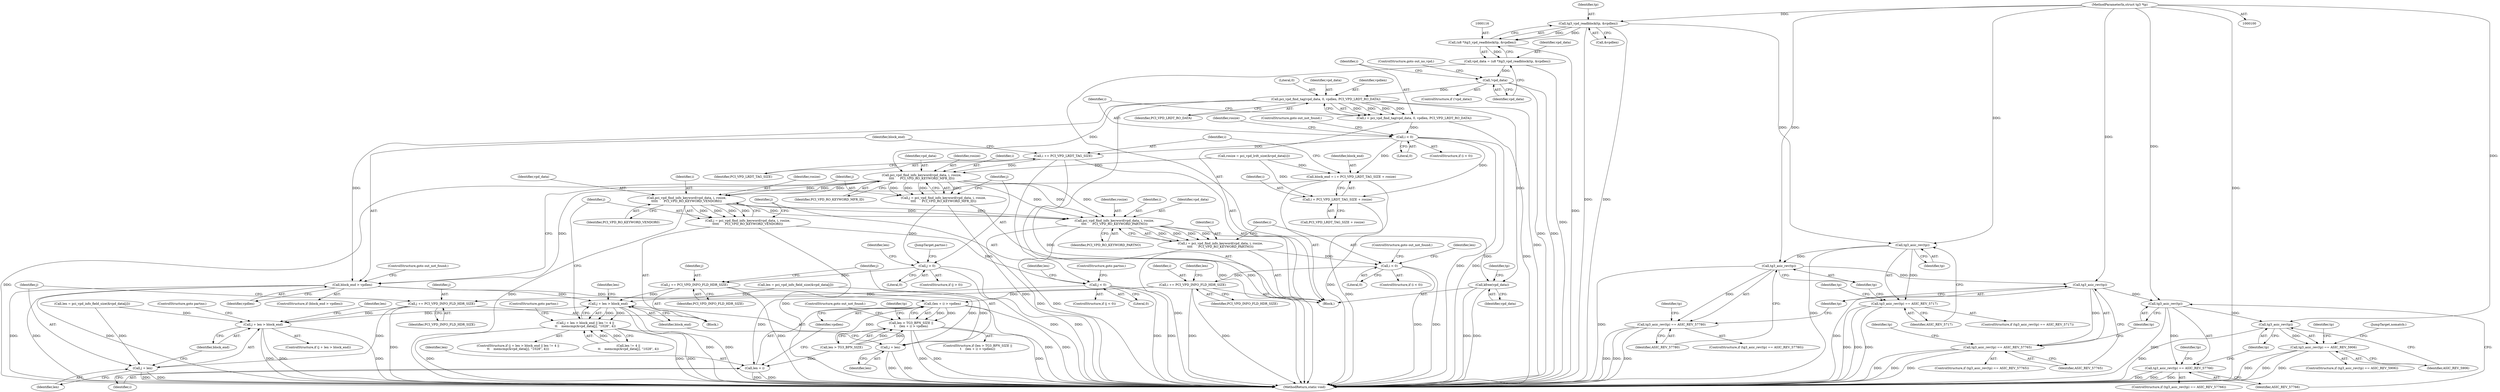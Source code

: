 digraph "0_linux_715230a44310a8cf66fbfb5a46f9a62a9b2de424@API" {
"1000117" [label="(Call,tg3_vpd_readblock(tp, &vpdlen))"];
"1000101" [label="(MethodParameterIn,struct tg3 *tp)"];
"1000115" [label="(Call,(u8 *)tg3_vpd_readblock(tp, &vpdlen))"];
"1000113" [label="(Call,vpd_data = (u8 *)tg3_vpd_readblock(tp, &vpdlen))"];
"1000122" [label="(Call,!vpd_data)"];
"1000127" [label="(Call,pci_vpd_find_tag(vpd_data, 0, vpdlen, PCI_VPD_LRDT_RO_DATA))"];
"1000125" [label="(Call,i = pci_vpd_find_tag(vpd_data, 0, vpdlen, PCI_VPD_LRDT_RO_DATA))"];
"1000133" [label="(Call,i < 0)"];
"1000144" [label="(Call,block_end = i + PCI_VPD_LRDT_TAG_SIZE + rosize)"];
"1000155" [label="(Call,block_end > vpdlen)"];
"1000183" [label="(Call,j + len > block_end)"];
"1000182" [label="(Call,j + len > block_end || len != 4 ||\n\t\t    memcmp(&vpd_data[j], \"1028\", 4))"];
"1000223" [label="(Call,j + len > block_end)"];
"1000295" [label="(Call,(len + i) > vpdlen)"];
"1000291" [label="(Call,len > TG3_BPN_SIZE ||\n\t    (len + i) > vpdlen)"];
"1000146" [label="(Call,i + PCI_VPD_LRDT_TAG_SIZE + rosize)"];
"1000151" [label="(Call,i += PCI_VPD_LRDT_TAG_SIZE)"];
"1000161" [label="(Call,pci_vpd_find_info_keyword(vpd_data, i, rosize,\n\t\t\t\t      PCI_VPD_RO_KEYWORD_MFR_ID))"];
"1000159" [label="(Call,j = pci_vpd_find_info_keyword(vpd_data, i, rosize,\n\t\t\t\t      PCI_VPD_RO_KEYWORD_MFR_ID))"];
"1000167" [label="(Call,j > 0)"];
"1000178" [label="(Call,j += PCI_VPD_INFO_FLD_HDR_SIZE)"];
"1000184" [label="(Call,j + len)"];
"1000202" [label="(Call,pci_vpd_find_info_keyword(vpd_data, i, rosize,\n\t\t\t\t\t      PCI_VPD_RO_KEYWORD_VENDOR0))"];
"1000200" [label="(Call,j = pci_vpd_find_info_keyword(vpd_data, i, rosize,\n\t\t\t\t\t      PCI_VPD_RO_KEYWORD_VENDOR0))"];
"1000208" [label="(Call,j < 0)"];
"1000219" [label="(Call,j += PCI_VPD_INFO_FLD_HDR_SIZE)"];
"1000224" [label="(Call,j + len)"];
"1000270" [label="(Call,pci_vpd_find_info_keyword(vpd_data, i, rosize,\n\t\t\t\t      PCI_VPD_RO_KEYWORD_PARTNO))"];
"1000268" [label="(Call,i = pci_vpd_find_info_keyword(vpd_data, i, rosize,\n\t\t\t\t      PCI_VPD_RO_KEYWORD_PARTNO))"];
"1000276" [label="(Call,i < 0)"];
"1000287" [label="(Call,i += PCI_VPD_INFO_FLD_HDR_SIZE)"];
"1000296" [label="(Call,len + i)"];
"1000311" [label="(Call,kfree(vpd_data))"];
"1000323" [label="(Call,tg3_asic_rev(tp))"];
"1000322" [label="(Call,tg3_asic_rev(tp) == ASIC_REV_5717)"];
"1000367" [label="(Call,tg3_asic_rev(tp))"];
"1000366" [label="(Call,tg3_asic_rev(tp) == ASIC_REV_57780)"];
"1000431" [label="(Call,tg3_asic_rev(tp))"];
"1000430" [label="(Call,tg3_asic_rev(tp) == ASIC_REV_57765)"];
"1000523" [label="(Call,tg3_asic_rev(tp))"];
"1000522" [label="(Call,tg3_asic_rev(tp) == ASIC_REV_57766)"];
"1000587" [label="(Call,tg3_asic_rev(tp))"];
"1000586" [label="(Call,tg3_asic_rev(tp) == ASIC_REV_5906)"];
"1000204" [label="(Identifier,i)"];
"1000161" [label="(Call,pci_vpd_find_info_keyword(vpd_data, i, rosize,\n\t\t\t\t      PCI_VPD_RO_KEYWORD_MFR_ID))"];
"1000118" [label="(Identifier,tp)"];
"1000170" [label="(Block,)"];
"1000296" [label="(Call,len + i)"];
"1000153" [label="(Identifier,PCI_VPD_LRDT_TAG_SIZE)"];
"1000180" [label="(Identifier,PCI_VPD_INFO_FLD_HDR_SIZE)"];
"1000297" [label="(Identifier,len)"];
"1000323" [label="(Call,tg3_asic_rev(tp))"];
"1000316" [label="(Identifier,tp)"];
"1000146" [label="(Call,i + PCI_VPD_LRDT_TAG_SIZE + rosize)"];
"1000144" [label="(Call,block_end = i + PCI_VPD_LRDT_TAG_SIZE + rosize)"];
"1000228" [label="(ControlStructure,goto partno;)"];
"1000145" [label="(Identifier,block_end)"];
"1000154" [label="(ControlStructure,if (block_end > vpdlen))"];
"1000190" [label="(Identifier,len)"];
"1000181" [label="(ControlStructure,if (j + len > block_end || len != 4 ||\n\t\t    memcmp(&vpd_data[j], \"1028\", 4)))"];
"1000151" [label="(Call,i += PCI_VPD_LRDT_TAG_SIZE)"];
"1000523" [label="(Call,tg3_asic_rev(tp))"];
"1000126" [label="(Identifier,i)"];
"1000119" [label="(Call,&vpdlen)"];
"1000375" [label="(Identifier,tp)"];
"1000299" [label="(Identifier,vpdlen)"];
"1000147" [label="(Identifier,i)"];
"1000278" [label="(Literal,0)"];
"1000121" [label="(ControlStructure,if (!vpd_data))"];
"1000206" [label="(Identifier,PCI_VPD_RO_KEYWORD_VENDOR0)"];
"1000132" [label="(ControlStructure,if (i < 0))"];
"1000369" [label="(Identifier,ASIC_REV_57780)"];
"1000429" [label="(ControlStructure,if (tg3_asic_rev(tp) == ASIC_REV_57765))"];
"1000133" [label="(Call,i < 0)"];
"1000102" [label="(Block,)"];
"1000524" [label="(Identifier,tp)"];
"1000521" [label="(ControlStructure,if (tg3_asic_rev(tp) == ASIC_REV_57766))"];
"1000213" [label="(Identifier,len)"];
"1000137" [label="(Call,rosize = pci_vpd_lrdt_size(&vpd_data[i]))"];
"1000227" [label="(Identifier,block_end)"];
"1000311" [label="(Call,kfree(vpd_data))"];
"1000165" [label="(Identifier,PCI_VPD_RO_KEYWORD_MFR_ID)"];
"1000159" [label="(Call,j = pci_vpd_find_info_keyword(vpd_data, i, rosize,\n\t\t\t\t      PCI_VPD_RO_KEYWORD_MFR_ID))"];
"1000183" [label="(Call,j + len > block_end)"];
"1000270" [label="(Call,pci_vpd_find_info_keyword(vpd_data, i, rosize,\n\t\t\t\t      PCI_VPD_RO_KEYWORD_PARTNO))"];
"1000202" [label="(Call,pci_vpd_find_info_keyword(vpd_data, i, rosize,\n\t\t\t\t\t      PCI_VPD_RO_KEYWORD_VENDOR0))"];
"1000367" [label="(Call,tg3_asic_rev(tp))"];
"1000291" [label="(Call,len > TG3_BPN_SIZE ||\n\t    (len + i) > vpdlen)"];
"1000219" [label="(Call,j += PCI_VPD_INFO_FLD_HDR_SIZE)"];
"1000431" [label="(Call,tg3_asic_rev(tp))"];
"1000289" [label="(Identifier,PCI_VPD_INFO_FLD_HDR_SIZE)"];
"1000430" [label="(Call,tg3_asic_rev(tp) == ASIC_REV_57765)"];
"1000156" [label="(Identifier,block_end)"];
"1000365" [label="(ControlStructure,if (tg3_asic_rev(tp) == ASIC_REV_57780))"];
"1000127" [label="(Call,pci_vpd_find_tag(vpd_data, 0, vpdlen, PCI_VPD_LRDT_RO_DATA))"];
"1000293" [label="(Identifier,len)"];
"1000224" [label="(Call,j + len)"];
"1000267" [label="(JumpTarget,partno:)"];
"1000207" [label="(ControlStructure,if (j < 0))"];
"1000522" [label="(Call,tg3_asic_rev(tp) == ASIC_REV_57766)"];
"1000277" [label="(Identifier,i)"];
"1000167" [label="(Call,j > 0)"];
"1000188" [label="(Call,len != 4 ||\n\t\t    memcmp(&vpd_data[j], \"1028\", 4))"];
"1000295" [label="(Call,(len + i) > vpdlen)"];
"1000593" [label="(Identifier,tp)"];
"1000124" [label="(ControlStructure,goto out_no_vpd;)"];
"1000199" [label="(ControlStructure,goto partno;)"];
"1000226" [label="(Identifier,len)"];
"1000185" [label="(Identifier,j)"];
"1000325" [label="(Identifier,ASIC_REV_5717)"];
"1000531" [label="(Identifier,tp)"];
"1000332" [label="(Identifier,tp)"];
"1000208" [label="(Call,j < 0)"];
"1000171" [label="(Call,len = pci_vpd_info_field_size(&vpd_data[j]))"];
"1000290" [label="(ControlStructure,if (len > TG3_BPN_SIZE ||\n\t    (len + i) > vpdlen))"];
"1000101" [label="(MethodParameterIn,struct tg3 *tp)"];
"1000585" [label="(ControlStructure,if (tg3_asic_rev(tp) == ASIC_REV_5906))"];
"1000166" [label="(ControlStructure,if (j > 0))"];
"1000212" [label="(Call,len = pci_vpd_info_field_size(&vpd_data[j]))"];
"1000225" [label="(Identifier,j)"];
"1000125" [label="(Call,i = pci_vpd_find_tag(vpd_data, 0, vpdlen, PCI_VPD_LRDT_RO_DATA))"];
"1000439" [label="(Identifier,tp)"];
"1000160" [label="(Identifier,j)"];
"1000182" [label="(Call,j + len > block_end || len != 4 ||\n\t\t    memcmp(&vpd_data[j], \"1028\", 4))"];
"1000223" [label="(Call,j + len > block_end)"];
"1000303" [label="(Identifier,tp)"];
"1000122" [label="(Call,!vpd_data)"];
"1000279" [label="(ControlStructure,goto out_not_found;)"];
"1000179" [label="(Identifier,j)"];
"1000433" [label="(Identifier,ASIC_REV_57765)"];
"1000312" [label="(Identifier,vpd_data)"];
"1000205" [label="(Identifier,rosize)"];
"1000221" [label="(Identifier,PCI_VPD_INFO_FLD_HDR_SIZE)"];
"1000129" [label="(Literal,0)"];
"1000281" [label="(Identifier,len)"];
"1000187" [label="(Identifier,block_end)"];
"1000588" [label="(Identifier,tp)"];
"1000148" [label="(Call,PCI_VPD_LRDT_TAG_SIZE + rosize)"];
"1000184" [label="(Call,j + len)"];
"1000113" [label="(Call,vpd_data = (u8 *)tg3_vpd_readblock(tp, &vpdlen))"];
"1000231" [label="(Identifier,len)"];
"1000162" [label="(Identifier,vpd_data)"];
"1000117" [label="(Call,tg3_vpd_readblock(tp, &vpdlen))"];
"1000211" [label="(ControlStructure,goto partno;)"];
"1000288" [label="(Identifier,i)"];
"1000169" [label="(Literal,0)"];
"1000368" [label="(Identifier,tp)"];
"1000115" [label="(Call,(u8 *)tg3_vpd_readblock(tp, &vpdlen))"];
"1000321" [label="(ControlStructure,if (tg3_asic_rev(tp) == ASIC_REV_5717))"];
"1000587" [label="(Call,tg3_asic_rev(tp))"];
"1000598" [label="(JumpTarget,nomatch:)"];
"1000128" [label="(Identifier,vpd_data)"];
"1000268" [label="(Call,i = pci_vpd_find_info_keyword(vpd_data, i, rosize,\n\t\t\t\t      PCI_VPD_RO_KEYWORD_PARTNO))"];
"1000322" [label="(Call,tg3_asic_rev(tp) == ASIC_REV_5717)"];
"1000186" [label="(Identifier,len)"];
"1000274" [label="(Identifier,PCI_VPD_RO_KEYWORD_PARTNO)"];
"1000135" [label="(Literal,0)"];
"1000164" [label="(Identifier,rosize)"];
"1000138" [label="(Identifier,rosize)"];
"1000210" [label="(Literal,0)"];
"1000275" [label="(ControlStructure,if (i < 0))"];
"1000155" [label="(Call,block_end > vpdlen)"];
"1000273" [label="(Identifier,rosize)"];
"1000203" [label="(Identifier,vpd_data)"];
"1000366" [label="(Call,tg3_asic_rev(tp) == ASIC_REV_57780)"];
"1000201" [label="(Identifier,j)"];
"1000163" [label="(Identifier,i)"];
"1000586" [label="(Call,tg3_asic_rev(tp) == ASIC_REV_5906)"];
"1000157" [label="(Identifier,vpdlen)"];
"1000123" [label="(Identifier,vpd_data)"];
"1000272" [label="(Identifier,i)"];
"1000136" [label="(ControlStructure,goto out_not_found;)"];
"1000300" [label="(ControlStructure,goto out_not_found;)"];
"1000271" [label="(Identifier,vpd_data)"];
"1000114" [label="(Identifier,vpd_data)"];
"1000220" [label="(Identifier,j)"];
"1000269" [label="(Identifier,i)"];
"1000287" [label="(Call,i += PCI_VPD_INFO_FLD_HDR_SIZE)"];
"1000158" [label="(ControlStructure,goto out_not_found;)"];
"1000298" [label="(Identifier,i)"];
"1000200" [label="(Call,j = pci_vpd_find_info_keyword(vpd_data, i, rosize,\n\t\t\t\t\t      PCI_VPD_RO_KEYWORD_VENDOR0))"];
"1000152" [label="(Identifier,i)"];
"1000209" [label="(Identifier,j)"];
"1000292" [label="(Call,len > TG3_BPN_SIZE)"];
"1000525" [label="(Identifier,ASIC_REV_57766)"];
"1000178" [label="(Call,j += PCI_VPD_INFO_FLD_HDR_SIZE)"];
"1000324" [label="(Identifier,tp)"];
"1000130" [label="(Identifier,vpdlen)"];
"1000134" [label="(Identifier,i)"];
"1000276" [label="(Call,i < 0)"];
"1000604" [label="(MethodReturn,static void)"];
"1000432" [label="(Identifier,tp)"];
"1000168" [label="(Identifier,j)"];
"1000589" [label="(Identifier,ASIC_REV_5906)"];
"1000172" [label="(Identifier,len)"];
"1000222" [label="(ControlStructure,if (j + len > block_end))"];
"1000131" [label="(Identifier,PCI_VPD_LRDT_RO_DATA)"];
"1000117" -> "1000115"  [label="AST: "];
"1000117" -> "1000119"  [label="CFG: "];
"1000118" -> "1000117"  [label="AST: "];
"1000119" -> "1000117"  [label="AST: "];
"1000115" -> "1000117"  [label="CFG: "];
"1000117" -> "1000604"  [label="DDG: "];
"1000117" -> "1000604"  [label="DDG: "];
"1000117" -> "1000115"  [label="DDG: "];
"1000117" -> "1000115"  [label="DDG: "];
"1000101" -> "1000117"  [label="DDG: "];
"1000117" -> "1000323"  [label="DDG: "];
"1000101" -> "1000100"  [label="AST: "];
"1000101" -> "1000604"  [label="DDG: "];
"1000101" -> "1000323"  [label="DDG: "];
"1000101" -> "1000367"  [label="DDG: "];
"1000101" -> "1000431"  [label="DDG: "];
"1000101" -> "1000523"  [label="DDG: "];
"1000101" -> "1000587"  [label="DDG: "];
"1000115" -> "1000113"  [label="AST: "];
"1000116" -> "1000115"  [label="AST: "];
"1000113" -> "1000115"  [label="CFG: "];
"1000115" -> "1000604"  [label="DDG: "];
"1000115" -> "1000113"  [label="DDG: "];
"1000113" -> "1000102"  [label="AST: "];
"1000114" -> "1000113"  [label="AST: "];
"1000123" -> "1000113"  [label="CFG: "];
"1000113" -> "1000604"  [label="DDG: "];
"1000113" -> "1000122"  [label="DDG: "];
"1000122" -> "1000121"  [label="AST: "];
"1000122" -> "1000123"  [label="CFG: "];
"1000123" -> "1000122"  [label="AST: "];
"1000124" -> "1000122"  [label="CFG: "];
"1000126" -> "1000122"  [label="CFG: "];
"1000122" -> "1000604"  [label="DDG: "];
"1000122" -> "1000604"  [label="DDG: "];
"1000122" -> "1000127"  [label="DDG: "];
"1000127" -> "1000125"  [label="AST: "];
"1000127" -> "1000131"  [label="CFG: "];
"1000128" -> "1000127"  [label="AST: "];
"1000129" -> "1000127"  [label="AST: "];
"1000130" -> "1000127"  [label="AST: "];
"1000131" -> "1000127"  [label="AST: "];
"1000125" -> "1000127"  [label="CFG: "];
"1000127" -> "1000604"  [label="DDG: "];
"1000127" -> "1000604"  [label="DDG: "];
"1000127" -> "1000125"  [label="DDG: "];
"1000127" -> "1000125"  [label="DDG: "];
"1000127" -> "1000125"  [label="DDG: "];
"1000127" -> "1000125"  [label="DDG: "];
"1000127" -> "1000155"  [label="DDG: "];
"1000127" -> "1000161"  [label="DDG: "];
"1000127" -> "1000311"  [label="DDG: "];
"1000125" -> "1000102"  [label="AST: "];
"1000126" -> "1000125"  [label="AST: "];
"1000134" -> "1000125"  [label="CFG: "];
"1000125" -> "1000604"  [label="DDG: "];
"1000125" -> "1000133"  [label="DDG: "];
"1000133" -> "1000132"  [label="AST: "];
"1000133" -> "1000135"  [label="CFG: "];
"1000134" -> "1000133"  [label="AST: "];
"1000135" -> "1000133"  [label="AST: "];
"1000136" -> "1000133"  [label="CFG: "];
"1000138" -> "1000133"  [label="CFG: "];
"1000133" -> "1000604"  [label="DDG: "];
"1000133" -> "1000604"  [label="DDG: "];
"1000133" -> "1000144"  [label="DDG: "];
"1000133" -> "1000146"  [label="DDG: "];
"1000133" -> "1000151"  [label="DDG: "];
"1000144" -> "1000102"  [label="AST: "];
"1000144" -> "1000146"  [label="CFG: "];
"1000145" -> "1000144"  [label="AST: "];
"1000146" -> "1000144"  [label="AST: "];
"1000152" -> "1000144"  [label="CFG: "];
"1000144" -> "1000604"  [label="DDG: "];
"1000137" -> "1000144"  [label="DDG: "];
"1000144" -> "1000155"  [label="DDG: "];
"1000155" -> "1000154"  [label="AST: "];
"1000155" -> "1000157"  [label="CFG: "];
"1000156" -> "1000155"  [label="AST: "];
"1000157" -> "1000155"  [label="AST: "];
"1000158" -> "1000155"  [label="CFG: "];
"1000160" -> "1000155"  [label="CFG: "];
"1000155" -> "1000604"  [label="DDG: "];
"1000155" -> "1000604"  [label="DDG: "];
"1000155" -> "1000604"  [label="DDG: "];
"1000155" -> "1000183"  [label="DDG: "];
"1000155" -> "1000295"  [label="DDG: "];
"1000183" -> "1000182"  [label="AST: "];
"1000183" -> "1000187"  [label="CFG: "];
"1000184" -> "1000183"  [label="AST: "];
"1000187" -> "1000183"  [label="AST: "];
"1000190" -> "1000183"  [label="CFG: "];
"1000182" -> "1000183"  [label="CFG: "];
"1000183" -> "1000604"  [label="DDG: "];
"1000183" -> "1000604"  [label="DDG: "];
"1000183" -> "1000182"  [label="DDG: "];
"1000183" -> "1000182"  [label="DDG: "];
"1000178" -> "1000183"  [label="DDG: "];
"1000171" -> "1000183"  [label="DDG: "];
"1000183" -> "1000223"  [label="DDG: "];
"1000182" -> "1000181"  [label="AST: "];
"1000182" -> "1000188"  [label="CFG: "];
"1000188" -> "1000182"  [label="AST: "];
"1000199" -> "1000182"  [label="CFG: "];
"1000201" -> "1000182"  [label="CFG: "];
"1000182" -> "1000604"  [label="DDG: "];
"1000182" -> "1000604"  [label="DDG: "];
"1000182" -> "1000604"  [label="DDG: "];
"1000188" -> "1000182"  [label="DDG: "];
"1000188" -> "1000182"  [label="DDG: "];
"1000223" -> "1000222"  [label="AST: "];
"1000223" -> "1000227"  [label="CFG: "];
"1000224" -> "1000223"  [label="AST: "];
"1000227" -> "1000223"  [label="AST: "];
"1000228" -> "1000223"  [label="CFG: "];
"1000231" -> "1000223"  [label="CFG: "];
"1000223" -> "1000604"  [label="DDG: "];
"1000223" -> "1000604"  [label="DDG: "];
"1000223" -> "1000604"  [label="DDG: "];
"1000219" -> "1000223"  [label="DDG: "];
"1000212" -> "1000223"  [label="DDG: "];
"1000295" -> "1000291"  [label="AST: "];
"1000295" -> "1000299"  [label="CFG: "];
"1000296" -> "1000295"  [label="AST: "];
"1000299" -> "1000295"  [label="AST: "];
"1000291" -> "1000295"  [label="CFG: "];
"1000295" -> "1000604"  [label="DDG: "];
"1000295" -> "1000604"  [label="DDG: "];
"1000295" -> "1000291"  [label="DDG: "];
"1000295" -> "1000291"  [label="DDG: "];
"1000292" -> "1000295"  [label="DDG: "];
"1000287" -> "1000295"  [label="DDG: "];
"1000291" -> "1000290"  [label="AST: "];
"1000291" -> "1000292"  [label="CFG: "];
"1000292" -> "1000291"  [label="AST: "];
"1000300" -> "1000291"  [label="CFG: "];
"1000303" -> "1000291"  [label="CFG: "];
"1000291" -> "1000604"  [label="DDG: "];
"1000291" -> "1000604"  [label="DDG: "];
"1000291" -> "1000604"  [label="DDG: "];
"1000292" -> "1000291"  [label="DDG: "];
"1000292" -> "1000291"  [label="DDG: "];
"1000146" -> "1000148"  [label="CFG: "];
"1000147" -> "1000146"  [label="AST: "];
"1000148" -> "1000146"  [label="AST: "];
"1000146" -> "1000604"  [label="DDG: "];
"1000137" -> "1000146"  [label="DDG: "];
"1000151" -> "1000102"  [label="AST: "];
"1000151" -> "1000153"  [label="CFG: "];
"1000152" -> "1000151"  [label="AST: "];
"1000153" -> "1000151"  [label="AST: "];
"1000156" -> "1000151"  [label="CFG: "];
"1000151" -> "1000604"  [label="DDG: "];
"1000151" -> "1000604"  [label="DDG: "];
"1000151" -> "1000161"  [label="DDG: "];
"1000161" -> "1000159"  [label="AST: "];
"1000161" -> "1000165"  [label="CFG: "];
"1000162" -> "1000161"  [label="AST: "];
"1000163" -> "1000161"  [label="AST: "];
"1000164" -> "1000161"  [label="AST: "];
"1000165" -> "1000161"  [label="AST: "];
"1000159" -> "1000161"  [label="CFG: "];
"1000161" -> "1000604"  [label="DDG: "];
"1000161" -> "1000159"  [label="DDG: "];
"1000161" -> "1000159"  [label="DDG: "];
"1000161" -> "1000159"  [label="DDG: "];
"1000161" -> "1000159"  [label="DDG: "];
"1000137" -> "1000161"  [label="DDG: "];
"1000161" -> "1000202"  [label="DDG: "];
"1000161" -> "1000202"  [label="DDG: "];
"1000161" -> "1000202"  [label="DDG: "];
"1000161" -> "1000270"  [label="DDG: "];
"1000161" -> "1000270"  [label="DDG: "];
"1000161" -> "1000270"  [label="DDG: "];
"1000159" -> "1000102"  [label="AST: "];
"1000160" -> "1000159"  [label="AST: "];
"1000168" -> "1000159"  [label="CFG: "];
"1000159" -> "1000604"  [label="DDG: "];
"1000159" -> "1000167"  [label="DDG: "];
"1000167" -> "1000166"  [label="AST: "];
"1000167" -> "1000169"  [label="CFG: "];
"1000168" -> "1000167"  [label="AST: "];
"1000169" -> "1000167"  [label="AST: "];
"1000172" -> "1000167"  [label="CFG: "];
"1000267" -> "1000167"  [label="CFG: "];
"1000167" -> "1000604"  [label="DDG: "];
"1000167" -> "1000604"  [label="DDG: "];
"1000167" -> "1000178"  [label="DDG: "];
"1000178" -> "1000170"  [label="AST: "];
"1000178" -> "1000180"  [label="CFG: "];
"1000179" -> "1000178"  [label="AST: "];
"1000180" -> "1000178"  [label="AST: "];
"1000185" -> "1000178"  [label="CFG: "];
"1000178" -> "1000604"  [label="DDG: "];
"1000178" -> "1000184"  [label="DDG: "];
"1000184" -> "1000186"  [label="CFG: "];
"1000185" -> "1000184"  [label="AST: "];
"1000186" -> "1000184"  [label="AST: "];
"1000187" -> "1000184"  [label="CFG: "];
"1000184" -> "1000604"  [label="DDG: "];
"1000184" -> "1000604"  [label="DDG: "];
"1000171" -> "1000184"  [label="DDG: "];
"1000202" -> "1000200"  [label="AST: "];
"1000202" -> "1000206"  [label="CFG: "];
"1000203" -> "1000202"  [label="AST: "];
"1000204" -> "1000202"  [label="AST: "];
"1000205" -> "1000202"  [label="AST: "];
"1000206" -> "1000202"  [label="AST: "];
"1000200" -> "1000202"  [label="CFG: "];
"1000202" -> "1000604"  [label="DDG: "];
"1000202" -> "1000200"  [label="DDG: "];
"1000202" -> "1000200"  [label="DDG: "];
"1000202" -> "1000200"  [label="DDG: "];
"1000202" -> "1000200"  [label="DDG: "];
"1000202" -> "1000270"  [label="DDG: "];
"1000202" -> "1000270"  [label="DDG: "];
"1000202" -> "1000270"  [label="DDG: "];
"1000200" -> "1000170"  [label="AST: "];
"1000201" -> "1000200"  [label="AST: "];
"1000209" -> "1000200"  [label="CFG: "];
"1000200" -> "1000604"  [label="DDG: "];
"1000200" -> "1000208"  [label="DDG: "];
"1000208" -> "1000207"  [label="AST: "];
"1000208" -> "1000210"  [label="CFG: "];
"1000209" -> "1000208"  [label="AST: "];
"1000210" -> "1000208"  [label="AST: "];
"1000211" -> "1000208"  [label="CFG: "];
"1000213" -> "1000208"  [label="CFG: "];
"1000208" -> "1000604"  [label="DDG: "];
"1000208" -> "1000604"  [label="DDG: "];
"1000208" -> "1000219"  [label="DDG: "];
"1000219" -> "1000170"  [label="AST: "];
"1000219" -> "1000221"  [label="CFG: "];
"1000220" -> "1000219"  [label="AST: "];
"1000221" -> "1000219"  [label="AST: "];
"1000225" -> "1000219"  [label="CFG: "];
"1000219" -> "1000604"  [label="DDG: "];
"1000219" -> "1000224"  [label="DDG: "];
"1000224" -> "1000226"  [label="CFG: "];
"1000225" -> "1000224"  [label="AST: "];
"1000226" -> "1000224"  [label="AST: "];
"1000227" -> "1000224"  [label="CFG: "];
"1000224" -> "1000604"  [label="DDG: "];
"1000224" -> "1000604"  [label="DDG: "];
"1000212" -> "1000224"  [label="DDG: "];
"1000270" -> "1000268"  [label="AST: "];
"1000270" -> "1000274"  [label="CFG: "];
"1000271" -> "1000270"  [label="AST: "];
"1000272" -> "1000270"  [label="AST: "];
"1000273" -> "1000270"  [label="AST: "];
"1000274" -> "1000270"  [label="AST: "];
"1000268" -> "1000270"  [label="CFG: "];
"1000270" -> "1000604"  [label="DDG: "];
"1000270" -> "1000604"  [label="DDG: "];
"1000270" -> "1000268"  [label="DDG: "];
"1000270" -> "1000268"  [label="DDG: "];
"1000270" -> "1000268"  [label="DDG: "];
"1000270" -> "1000268"  [label="DDG: "];
"1000270" -> "1000311"  [label="DDG: "];
"1000268" -> "1000102"  [label="AST: "];
"1000269" -> "1000268"  [label="AST: "];
"1000277" -> "1000268"  [label="CFG: "];
"1000268" -> "1000604"  [label="DDG: "];
"1000268" -> "1000276"  [label="DDG: "];
"1000276" -> "1000275"  [label="AST: "];
"1000276" -> "1000278"  [label="CFG: "];
"1000277" -> "1000276"  [label="AST: "];
"1000278" -> "1000276"  [label="AST: "];
"1000279" -> "1000276"  [label="CFG: "];
"1000281" -> "1000276"  [label="CFG: "];
"1000276" -> "1000604"  [label="DDG: "];
"1000276" -> "1000604"  [label="DDG: "];
"1000276" -> "1000287"  [label="DDG: "];
"1000287" -> "1000102"  [label="AST: "];
"1000287" -> "1000289"  [label="CFG: "];
"1000288" -> "1000287"  [label="AST: "];
"1000289" -> "1000287"  [label="AST: "];
"1000293" -> "1000287"  [label="CFG: "];
"1000287" -> "1000604"  [label="DDG: "];
"1000287" -> "1000604"  [label="DDG: "];
"1000287" -> "1000296"  [label="DDG: "];
"1000296" -> "1000298"  [label="CFG: "];
"1000297" -> "1000296"  [label="AST: "];
"1000298" -> "1000296"  [label="AST: "];
"1000299" -> "1000296"  [label="CFG: "];
"1000296" -> "1000604"  [label="DDG: "];
"1000296" -> "1000604"  [label="DDG: "];
"1000292" -> "1000296"  [label="DDG: "];
"1000311" -> "1000102"  [label="AST: "];
"1000311" -> "1000312"  [label="CFG: "];
"1000312" -> "1000311"  [label="AST: "];
"1000316" -> "1000311"  [label="CFG: "];
"1000311" -> "1000604"  [label="DDG: "];
"1000311" -> "1000604"  [label="DDG: "];
"1000323" -> "1000322"  [label="AST: "];
"1000323" -> "1000324"  [label="CFG: "];
"1000324" -> "1000323"  [label="AST: "];
"1000325" -> "1000323"  [label="CFG: "];
"1000323" -> "1000604"  [label="DDG: "];
"1000323" -> "1000322"  [label="DDG: "];
"1000323" -> "1000367"  [label="DDG: "];
"1000322" -> "1000321"  [label="AST: "];
"1000322" -> "1000325"  [label="CFG: "];
"1000325" -> "1000322"  [label="AST: "];
"1000332" -> "1000322"  [label="CFG: "];
"1000368" -> "1000322"  [label="CFG: "];
"1000322" -> "1000604"  [label="DDG: "];
"1000322" -> "1000604"  [label="DDG: "];
"1000322" -> "1000604"  [label="DDG: "];
"1000367" -> "1000366"  [label="AST: "];
"1000367" -> "1000368"  [label="CFG: "];
"1000368" -> "1000367"  [label="AST: "];
"1000369" -> "1000367"  [label="CFG: "];
"1000367" -> "1000604"  [label="DDG: "];
"1000367" -> "1000366"  [label="DDG: "];
"1000367" -> "1000431"  [label="DDG: "];
"1000366" -> "1000365"  [label="AST: "];
"1000366" -> "1000369"  [label="CFG: "];
"1000369" -> "1000366"  [label="AST: "];
"1000375" -> "1000366"  [label="CFG: "];
"1000432" -> "1000366"  [label="CFG: "];
"1000366" -> "1000604"  [label="DDG: "];
"1000366" -> "1000604"  [label="DDG: "];
"1000366" -> "1000604"  [label="DDG: "];
"1000431" -> "1000430"  [label="AST: "];
"1000431" -> "1000432"  [label="CFG: "];
"1000432" -> "1000431"  [label="AST: "];
"1000433" -> "1000431"  [label="CFG: "];
"1000431" -> "1000604"  [label="DDG: "];
"1000431" -> "1000430"  [label="DDG: "];
"1000431" -> "1000523"  [label="DDG: "];
"1000430" -> "1000429"  [label="AST: "];
"1000430" -> "1000433"  [label="CFG: "];
"1000433" -> "1000430"  [label="AST: "];
"1000439" -> "1000430"  [label="CFG: "];
"1000524" -> "1000430"  [label="CFG: "];
"1000430" -> "1000604"  [label="DDG: "];
"1000430" -> "1000604"  [label="DDG: "];
"1000430" -> "1000604"  [label="DDG: "];
"1000523" -> "1000522"  [label="AST: "];
"1000523" -> "1000524"  [label="CFG: "];
"1000524" -> "1000523"  [label="AST: "];
"1000525" -> "1000523"  [label="CFG: "];
"1000523" -> "1000604"  [label="DDG: "];
"1000523" -> "1000522"  [label="DDG: "];
"1000523" -> "1000587"  [label="DDG: "];
"1000522" -> "1000521"  [label="AST: "];
"1000522" -> "1000525"  [label="CFG: "];
"1000525" -> "1000522"  [label="AST: "];
"1000531" -> "1000522"  [label="CFG: "];
"1000588" -> "1000522"  [label="CFG: "];
"1000522" -> "1000604"  [label="DDG: "];
"1000522" -> "1000604"  [label="DDG: "];
"1000522" -> "1000604"  [label="DDG: "];
"1000587" -> "1000586"  [label="AST: "];
"1000587" -> "1000588"  [label="CFG: "];
"1000588" -> "1000587"  [label="AST: "];
"1000589" -> "1000587"  [label="CFG: "];
"1000587" -> "1000604"  [label="DDG: "];
"1000587" -> "1000586"  [label="DDG: "];
"1000586" -> "1000585"  [label="AST: "];
"1000586" -> "1000589"  [label="CFG: "];
"1000589" -> "1000586"  [label="AST: "];
"1000593" -> "1000586"  [label="CFG: "];
"1000598" -> "1000586"  [label="CFG: "];
"1000586" -> "1000604"  [label="DDG: "];
"1000586" -> "1000604"  [label="DDG: "];
"1000586" -> "1000604"  [label="DDG: "];
}
